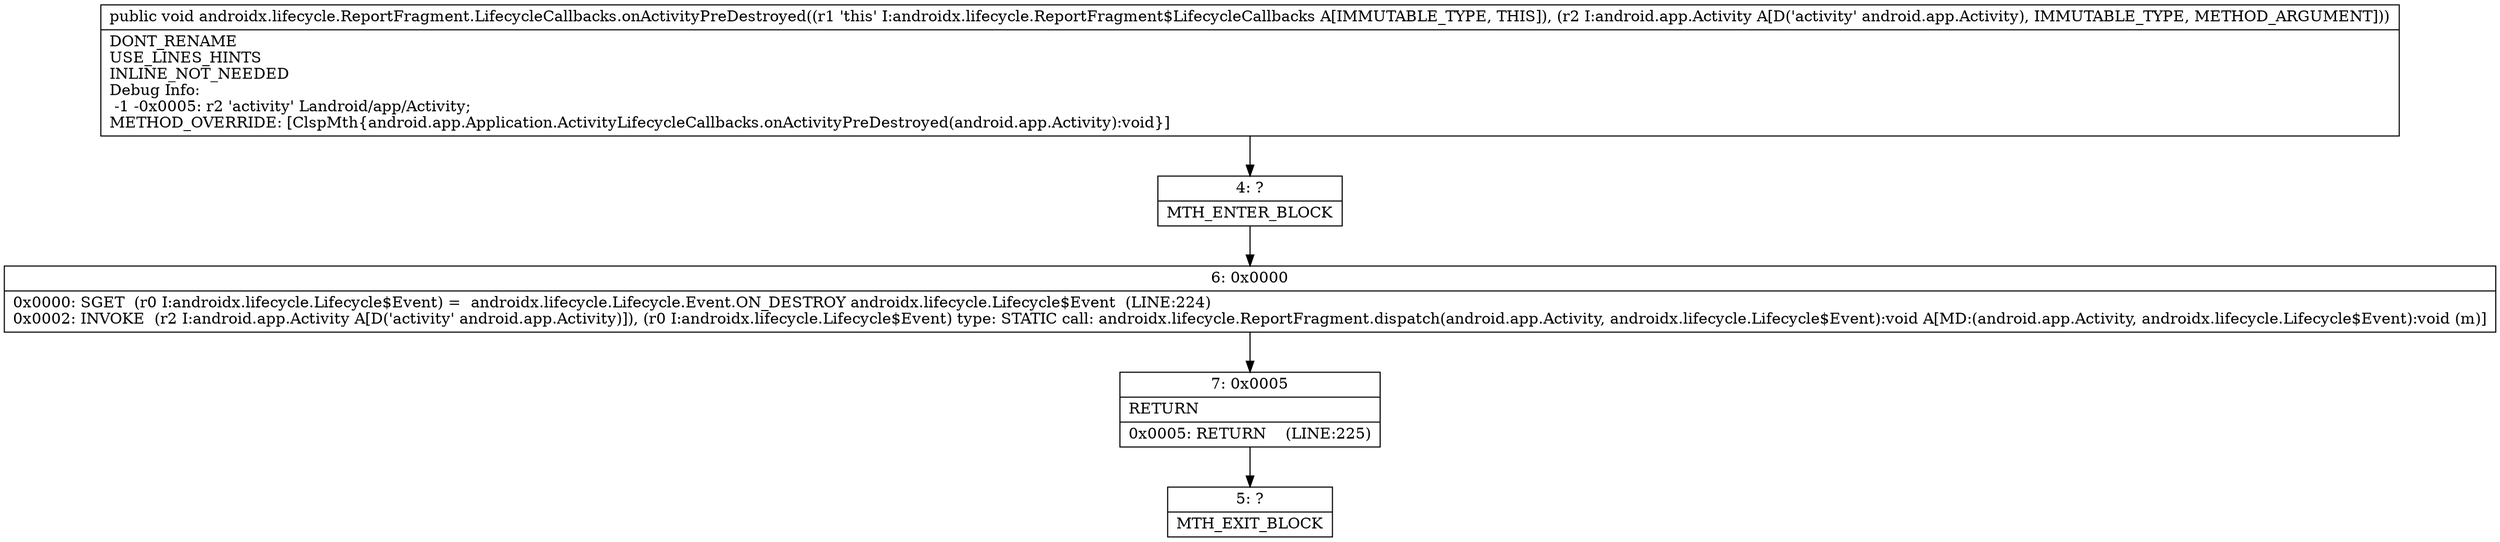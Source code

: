 digraph "CFG forandroidx.lifecycle.ReportFragment.LifecycleCallbacks.onActivityPreDestroyed(Landroid\/app\/Activity;)V" {
Node_4 [shape=record,label="{4\:\ ?|MTH_ENTER_BLOCK\l}"];
Node_6 [shape=record,label="{6\:\ 0x0000|0x0000: SGET  (r0 I:androidx.lifecycle.Lifecycle$Event) =  androidx.lifecycle.Lifecycle.Event.ON_DESTROY androidx.lifecycle.Lifecycle$Event  (LINE:224)\l0x0002: INVOKE  (r2 I:android.app.Activity A[D('activity' android.app.Activity)]), (r0 I:androidx.lifecycle.Lifecycle$Event) type: STATIC call: androidx.lifecycle.ReportFragment.dispatch(android.app.Activity, androidx.lifecycle.Lifecycle$Event):void A[MD:(android.app.Activity, androidx.lifecycle.Lifecycle$Event):void (m)]\l}"];
Node_7 [shape=record,label="{7\:\ 0x0005|RETURN\l|0x0005: RETURN    (LINE:225)\l}"];
Node_5 [shape=record,label="{5\:\ ?|MTH_EXIT_BLOCK\l}"];
MethodNode[shape=record,label="{public void androidx.lifecycle.ReportFragment.LifecycleCallbacks.onActivityPreDestroyed((r1 'this' I:androidx.lifecycle.ReportFragment$LifecycleCallbacks A[IMMUTABLE_TYPE, THIS]), (r2 I:android.app.Activity A[D('activity' android.app.Activity), IMMUTABLE_TYPE, METHOD_ARGUMENT]))  | DONT_RENAME\lUSE_LINES_HINTS\lINLINE_NOT_NEEDED\lDebug Info:\l  \-1 \-0x0005: r2 'activity' Landroid\/app\/Activity;\lMETHOD_OVERRIDE: [ClspMth\{android.app.Application.ActivityLifecycleCallbacks.onActivityPreDestroyed(android.app.Activity):void\}]\l}"];
MethodNode -> Node_4;Node_4 -> Node_6;
Node_6 -> Node_7;
Node_7 -> Node_5;
}

